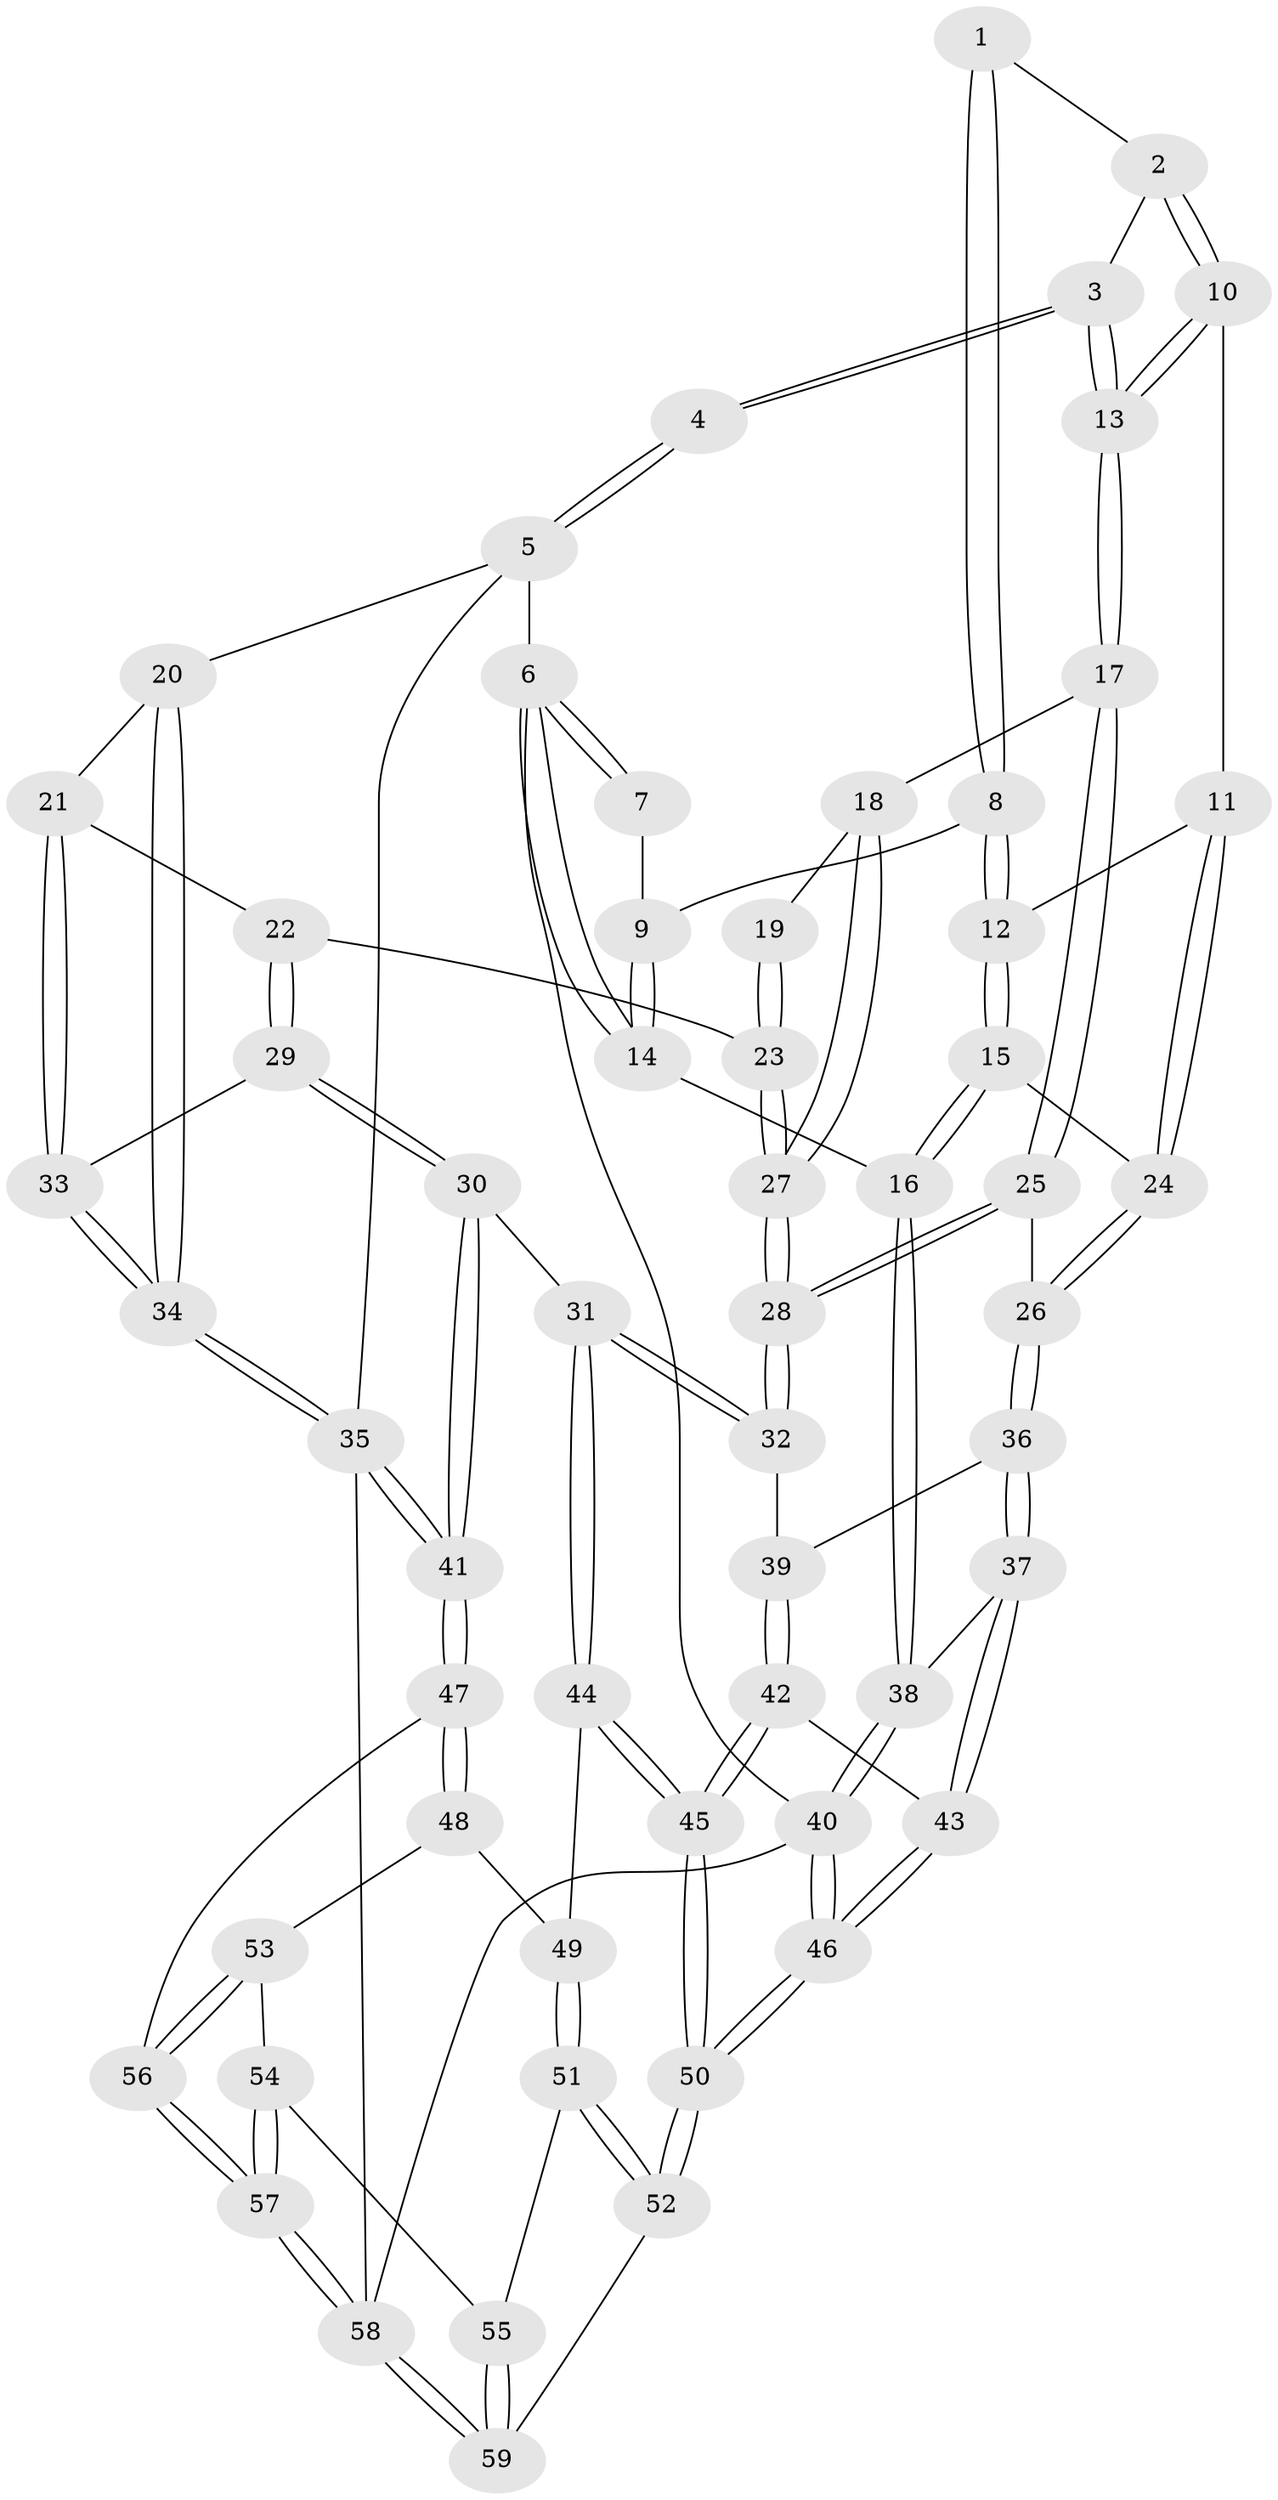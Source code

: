 // Generated by graph-tools (version 1.1) at 2025/12/02/27/25 16:12:00]
// undirected, 59 vertices, 144 edges
graph export_dot {
graph [start="1"]
  node [color=gray90,style=filled];
  1 [pos="+0.17665171335727747+0"];
  2 [pos="+0.3851790905808573+0"];
  3 [pos="+0.5867590625873301+0"];
  4 [pos="+0.8808207184851866+0"];
  5 [pos="+1+0"];
  6 [pos="+0+0"];
  7 [pos="+0.06982767462779263+0"];
  8 [pos="+0.18539286690058931+0"];
  9 [pos="+0.021963496618950647+0.07574902869415706"];
  10 [pos="+0.39137829226848625+0.16344494100145174"];
  11 [pos="+0.3204678901576807+0.16658370207544307"];
  12 [pos="+0.20224890658156128+0.12496372871835797"];
  13 [pos="+0.444602436560115+0.18386023571772878"];
  14 [pos="+0+0.32576793927188175"];
  15 [pos="+0.038531303899597406+0.2942927410327805"];
  16 [pos="+0+0.35118260305844506"];
  17 [pos="+0.45470556706717236+0.19307020305649422"];
  18 [pos="+0.4895121757160898+0.19909548874365102"];
  19 [pos="+0.6465123205992033+0.10507985132232052"];
  20 [pos="+1+0"];
  21 [pos="+0.8913244160359969+0.23505777809382303"];
  22 [pos="+0.7119207795523662+0.2792431216955722"];
  23 [pos="+0.6767072159758916+0.27833102727659215"];
  24 [pos="+0.28013618293659703+0.3985507886611283"];
  25 [pos="+0.3976740446324063+0.3983250816424811"];
  26 [pos="+0.29517338578677965+0.41361283412497585"];
  27 [pos="+0.6035359774735092+0.3171192358125915"];
  28 [pos="+0.575488828453003+0.5102086985720186"];
  29 [pos="+0.7491676502085204+0.5433038144167983"];
  30 [pos="+0.6746424620880146+0.6024325904867215"];
  31 [pos="+0.6658472928151877+0.6065148095588353"];
  32 [pos="+0.5937262381197418+0.5478564219040521"];
  33 [pos="+0.8028900965004133+0.5100651689930842"];
  34 [pos="+1+0.553944512731717"];
  35 [pos="+1+0.7738727972364406"];
  36 [pos="+0.2653136626289525+0.5344444198189237"];
  37 [pos="+0+0.5196266869389432"];
  38 [pos="+0+0.493550209912052"];
  39 [pos="+0.3024441627657029+0.6354263201576488"];
  40 [pos="+0+1"];
  41 [pos="+1+0.7826513795904628"];
  42 [pos="+0.2742393828872425+0.7142861231527592"];
  43 [pos="+0.11587593781179528+0.7049349752454606"];
  44 [pos="+0.6620161264450135+0.6431542691984085"];
  45 [pos="+0.32458556827228285+0.8245298308712468"];
  46 [pos="+0+1"];
  47 [pos="+0.981610460982115+0.8417052155802994"];
  48 [pos="+0.7095480400720227+0.7528363970511412"];
  49 [pos="+0.6760015716147669+0.7192093487544481"];
  50 [pos="+0.3349914126899949+1"];
  51 [pos="+0.5993809922803622+0.8551699868779544"];
  52 [pos="+0.39378253615914005+1"];
  53 [pos="+0.7538805753851672+0.8647955152140256"];
  54 [pos="+0.7250520311915177+0.9328563471463877"];
  55 [pos="+0.6987183278314597+0.944008027368273"];
  56 [pos="+0.858158145025971+0.964038329873017"];
  57 [pos="+0.8193302777844453+1"];
  58 [pos="+0.8054142960533397+1"];
  59 [pos="+0.560132283133255+1"];
  1 -- 2;
  1 -- 8;
  1 -- 8;
  2 -- 3;
  2 -- 10;
  2 -- 10;
  3 -- 4;
  3 -- 4;
  3 -- 13;
  3 -- 13;
  4 -- 5;
  4 -- 5;
  5 -- 6;
  5 -- 20;
  5 -- 35;
  6 -- 7;
  6 -- 7;
  6 -- 14;
  6 -- 14;
  6 -- 40;
  7 -- 9;
  8 -- 9;
  8 -- 12;
  8 -- 12;
  9 -- 14;
  9 -- 14;
  10 -- 11;
  10 -- 13;
  10 -- 13;
  11 -- 12;
  11 -- 24;
  11 -- 24;
  12 -- 15;
  12 -- 15;
  13 -- 17;
  13 -- 17;
  14 -- 16;
  15 -- 16;
  15 -- 16;
  15 -- 24;
  16 -- 38;
  16 -- 38;
  17 -- 18;
  17 -- 25;
  17 -- 25;
  18 -- 19;
  18 -- 27;
  18 -- 27;
  19 -- 23;
  19 -- 23;
  20 -- 21;
  20 -- 34;
  20 -- 34;
  21 -- 22;
  21 -- 33;
  21 -- 33;
  22 -- 23;
  22 -- 29;
  22 -- 29;
  23 -- 27;
  23 -- 27;
  24 -- 26;
  24 -- 26;
  25 -- 26;
  25 -- 28;
  25 -- 28;
  26 -- 36;
  26 -- 36;
  27 -- 28;
  27 -- 28;
  28 -- 32;
  28 -- 32;
  29 -- 30;
  29 -- 30;
  29 -- 33;
  30 -- 31;
  30 -- 41;
  30 -- 41;
  31 -- 32;
  31 -- 32;
  31 -- 44;
  31 -- 44;
  32 -- 39;
  33 -- 34;
  33 -- 34;
  34 -- 35;
  34 -- 35;
  35 -- 41;
  35 -- 41;
  35 -- 58;
  36 -- 37;
  36 -- 37;
  36 -- 39;
  37 -- 38;
  37 -- 43;
  37 -- 43;
  38 -- 40;
  38 -- 40;
  39 -- 42;
  39 -- 42;
  40 -- 46;
  40 -- 46;
  40 -- 58;
  41 -- 47;
  41 -- 47;
  42 -- 43;
  42 -- 45;
  42 -- 45;
  43 -- 46;
  43 -- 46;
  44 -- 45;
  44 -- 45;
  44 -- 49;
  45 -- 50;
  45 -- 50;
  46 -- 50;
  46 -- 50;
  47 -- 48;
  47 -- 48;
  47 -- 56;
  48 -- 49;
  48 -- 53;
  49 -- 51;
  49 -- 51;
  50 -- 52;
  50 -- 52;
  51 -- 52;
  51 -- 52;
  51 -- 55;
  52 -- 59;
  53 -- 54;
  53 -- 56;
  53 -- 56;
  54 -- 55;
  54 -- 57;
  54 -- 57;
  55 -- 59;
  55 -- 59;
  56 -- 57;
  56 -- 57;
  57 -- 58;
  57 -- 58;
  58 -- 59;
  58 -- 59;
}
